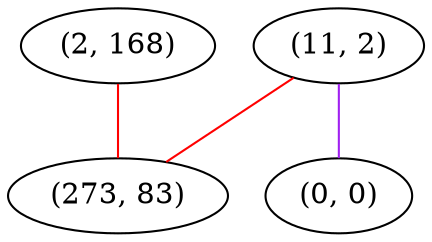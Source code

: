 graph "" {
"(2, 168)";
"(11, 2)";
"(273, 83)";
"(0, 0)";
"(2, 168)" -- "(273, 83)"  [color=red, key=0, weight=1];
"(11, 2)" -- "(273, 83)"  [color=red, key=0, weight=1];
"(11, 2)" -- "(0, 0)"  [color=purple, key=0, weight=4];
}

